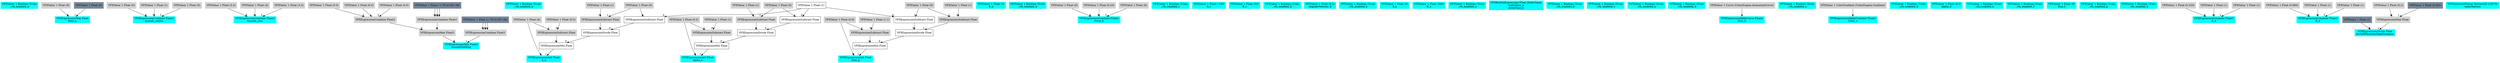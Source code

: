 digraph G {
node0 [shape="box" color="cyan" style="filled" label="VFXValue`1 Boolean (True)
_vfx_enabled_a"]
node1 [shape="box" color="cyan" style="filled" label="VFXExpressionMax Float
Rate_a"]
node2 [shape="box" color="lightgray" style="filled" label="VFXValue`1 Float (9)"]
node3 [shape="box" color="lightslategray" style="filled" label="VFXValue`1 Float (0)"]
node4 [shape="box" color="cyan" style="filled" label="VFXExpressionCombine Float3
bounds_center"]
node5 [shape="box" color="lightgray" style="filled" label="VFXValue`1 Float (0)"]
node6 [shape="box" color="lightgray" style="filled" label="VFXValue`1 Float (1)"]
node7 [shape="box" color="lightgray" style="filled" label="VFXValue`1 Float (0)"]
node8 [shape="box" color="cyan" style="filled" label="VFXExpressionCombine Float3
bounds_size"]
node9 [shape="box" color="lightgray" style="filled" label="VFXValue`1 Float (3.5)"]
node10 [shape="box" color="lightgray" style="filled" label="VFXValue`1 Float (4)"]
node11 [shape="box" color="lightgray" style="filled" label="VFXValue`1 Float (3.5)"]
node12 [shape="box" color="cyan" style="filled" label="VFXExpressionMin Float3
boundsPadding"]
node13 [shape="box" color="lightgray" style="filled" label="VFXExpressionMax Float3"]
node14 [shape="box" color="lightgray" style="filled" label="VFXExpressionCombine Float3"]
node15 [shape="box" color="lightgray" style="filled" label="VFXValue`1 Float (0.5)"]
node16 [shape="box" color="lightgray" style="filled" label="VFXValue`1 Float (0.5)"]
node17 [shape="box" color="lightgray" style="filled" label="VFXValue`1 Float (0.5)"]
node18 [shape="box" color="lightgray" style="filled" label="VFXExpressionCombine Float3"]
node19 [shape="box" color="lightslategray" style="filled" label="VFXValue`1 Float (-1.701412E+38)"]
node20 [shape="box" color="lightgray" style="filled" label="VFXExpressionCombine Float3"]
node21 [shape="box" color="lightslategray" style="filled" label="VFXValue`1 Float (1.701412E+38)"]
node22 [shape="box" color="cyan" style="filled" label="VFXValue`1 Boolean (True)
_vfx_enabled_a"]
node23 [shape="box" color="cyan" style="filled" label="VFXExpressionAdd Float
A_a"]
node24 [shape="box" color="lightgray" style="filled" label="VFXValue`1 Float (4)"]
node25 [shape="box" label="VFXExpressionMul Float"]
node26 [shape="box" label="VFXExpressionDivide Float"]
node27 [shape="box" label="VFXExpressionSubtract Float"]
node28 [shape="box" label="VFXValue`1 Float (1)"]
node29 [shape="box" color="lightgray" style="filled" label="VFXValue`1 Float (0)"]
node30 [shape="box" color="lightgray" style="filled" label="VFXExpressionSubtract Float"]
node31 [shape="box" color="lightgray" style="filled" label="VFXValue`1 Float (1)"]
node32 [shape="box" color="lightgray" style="filled" label="VFXExpressionSubtract Float"]
node33 [shape="box" color="lightgray" style="filled" label="VFXValue`1 Float (0.5)"]
node34 [shape="box" color="cyan" style="filled" label="VFXValue`1 Float (3)
B_a"]
node35 [shape="box" color="cyan" style="filled" label="VFXValue`1 Boolean (True)
_vfx_enabled_b"]
node36 [shape="box" color="cyan" style="filled" label="VFXExpressionCombine Float3
Pivot_b"]
node37 [shape="box" color="lightgray" style="filled" label="VFXValue`1 Float (0)"]
node38 [shape="box" color="lightgray" style="filled" label="VFXValue`1 Float (0.25)"]
node39 [shape="box" color="lightgray" style="filled" label="VFXValue`1 Float (0)"]
node40 [shape="box" color="cyan" style="filled" label="VFXValue`1 Boolean (True)
_vfx_enabled_c"]
node41 [shape="box" color="cyan" style="filled" label="VFXValue`1 Float (-100)
A_c"]
node42 [shape="box" color="cyan" style="filled" label="VFXValue`1 Float (50)
B_c"]
node43 [shape="box" color="cyan" style="filled" label="VFXValue`1 Boolean (True)
_vfx_enabled_d"]
node44 [shape="box" color="cyan" style="filled" label="VFXValue`1 Float (0.2)
AngularVelocity_d"]
node45 [shape="box" color="cyan" style="filled" label="VFXValue`1 Boolean (True)
_vfx_enabled_e"]
node46 [shape="box" color="cyan" style="filled" label="VFXValue`1 Float (0)
A_e"]
node47 [shape="box" color="cyan" style="filled" label="VFXValue`1 Float (360)
B_e"]
node48 [shape="box" color="cyan" style="filled" label="VFXValue`1 Boolean (True)
_vfx_enabled_a"]
node49 [shape="box" color="cyan" style="filled" label="VFXBuiltInExpression Float (DeltaTime)
deltaTime_a
deltaTime_b"]
node50 [shape="box" color="cyan" style="filled" label="VFXValue`1 Boolean (True)
_vfx_enabled_b"]
node51 [shape="box" color="cyan" style="filled" label="VFXValue`1 Boolean (True)
_vfx_enabled_c"]
node52 [shape="box" color="cyan" style="filled" label="VFXValue`1 Boolean (True)
_vfx_enabled_a"]
node53 [shape="box" color="cyan" style="filled" label="VFXValue`1 Boolean (True)
_vfx_enabled_b"]
node54 [shape="box" color="cyan" style="filled" label="VFXExpressionBakeCurve Float4
Size_b"]
node55 [shape="box" color="lightgray" style="filled" label="VFXValue`1 Curve (UnityEngine.AnimationCurve)"]
node56 [shape="box" color="cyan" style="filled" label="VFXValue`1 Boolean (True)
_vfx_enabled_c"]
node57 [shape="box" color="cyan" style="filled" label="VFXExpressionBakeGradient Float3
Color_c"]
node58 [shape="box" color="lightgray" style="filled" label="VFXValue`1 ColorGradient (UnityEngine.Gradient)"]
node59 [shape="box" color="cyan" style="filled" label="VFXValue`1 Boolean (True)
_vfx_enabled_d"]
node60 [shape="box" color="cyan" style="filled" label="VFXValue`1 Float (0.5)
Alpha_d"]
node61 [shape="box" color="cyan" style="filled" label="VFXValue`1 Boolean (True)
_vfx_enabled_e"]
node62 [shape="box" color="cyan" style="filled" label="VFXExpressionAdd Float
Alpha_e"]
node63 [shape="box" color="lightgray" style="filled" label="VFXValue`1 Float (0.2)"]
node64 [shape="box" label="VFXExpressionMul Float"]
node65 [shape="box" label="VFXExpressionDivide Float"]
node66 [shape="box" label="VFXExpressionSubtract Float"]
node67 [shape="box" color="lightgray" style="filled" label="VFXValue`1 Float (0)"]
node68 [shape="box" color="lightgray" style="filled" label="VFXExpressionSubtract Float"]
node69 [shape="box" color="lightgray" style="filled" label="VFXValue`1 Float (1)"]
node70 [shape="box" color="lightgray" style="filled" label="VFXExpressionSubtract Float"]
node71 [shape="box" color="lightgray" style="filled" label="VFXValue`1 Float (1)"]
node72 [shape="box" color="cyan" style="filled" label="VFXValue`1 Boolean (True)
_vfx_enabled_f"]
node73 [shape="box" color="cyan" style="filled" label="VFXValue`1 Float (8)
Size_f"]
node74 [shape="box" color="cyan" style="filled" label="VFXValue`1 Boolean (True)
_vfx_enabled_g"]
node75 [shape="box" color="cyan" style="filled" label="VFXExpressionAdd Float
Size_g"]
node76 [shape="box" color="lightgray" style="filled" label="VFXValue`1 Float (0.9)"]
node77 [shape="box" label="VFXExpressionMul Float"]
node78 [shape="box" label="VFXExpressionDivide Float"]
node79 [shape="box" label="VFXExpressionSubtract Float"]
node80 [shape="box" color="lightgray" style="filled" label="VFXValue`1 Float (0)"]
node81 [shape="box" color="lightgray" style="filled" label="VFXExpressionSubtract Float"]
node82 [shape="box" color="lightgray" style="filled" label="VFXValue`1 Float (1)"]
node83 [shape="box" color="lightgray" style="filled" label="VFXExpressionSubtract Float"]
node84 [shape="box" color="lightgray" style="filled" label="VFXValue`1 Float (1.1)"]
node85 [shape="box" color="cyan" style="filled" label="VFXValue`1 Boolean (True)
_vfx_enabled_h"]
node86 [shape="box" color="cyan" style="filled" label="VFXExpressionCombine Float3
A_h"]
node87 [shape="box" color="lightgray" style="filled" label="VFXValue`1 Float (0.333)"]
node88 [shape="box" color="lightgray" style="filled" label="VFXValue`1 Float (1)"]
node89 [shape="box" color="lightgray" style="filled" label="VFXValue`1 Float (1)"]
node90 [shape="box" color="cyan" style="filled" label="VFXExpressionCombine Float3
B_h"]
node91 [shape="box" color="lightgray" style="filled" label="VFXValue`1 Float (0.666)"]
node92 [shape="box" color="lightgray" style="filled" label="VFXValue`1 Float (1)"]
node93 [shape="box" color="lightgray" style="filled" label="VFXValue`1 Float (1)"]
node94 [shape="box" color="cyan" style="filled" label="VFXExpressionDivide Float
invSoftParticlesFadeDistance"]
node95 [shape="box" color="lightslategray" style="filled" label="VFXValue`1 Float (1)"]
node96 [shape="box" color="lightgray" style="filled" label="VFXExpressionMax Float"]
node97 [shape="box" color="lightgray" style="filled" label="VFXValue`1 Float (0.2)"]
node98 [shape="box" color="lightslategray" style="filled" label="VFXValue`1 Float (0.001)"]
node99 [shape="box" color="cyan" style="filled" label="VFXTexture2DValue Texture2D (53076)
mainTexture"]
node2 -> node1 [headlabel="0"]
node3 -> node1 [headlabel="1"]
node5 -> node4 [headlabel="0"]
node6 -> node4 [headlabel="1"]
node7 -> node4 [headlabel="2"]
node9 -> node8 [headlabel="0"]
node10 -> node8 [headlabel="1"]
node11 -> node8 [headlabel="2"]
node13 -> node12 [headlabel="0"]
node20 -> node12 [headlabel="1"]
node14 -> node13 [headlabel="0"]
node18 -> node13 [headlabel="1"]
node15 -> node14 [headlabel="0"]
node16 -> node14 [headlabel="1"]
node17 -> node14 [headlabel="2"]
node19 -> node18 [headlabel="0"]
node19 -> node18 [headlabel="1"]
node19 -> node18 [headlabel="2"]
node21 -> node20 [headlabel="0"]
node21 -> node20 [headlabel="1"]
node21 -> node20 [headlabel="2"]
node24 -> node23 [headlabel="0"]
node25 -> node23 [headlabel="1"]
node26 -> node25 [headlabel="0"]
node32 -> node25 [headlabel="1"]
node27 -> node26 [headlabel="0"]
node30 -> node26 [headlabel="1"]
node28 -> node27 [headlabel="0"]
node29 -> node27 [headlabel="1"]
node31 -> node30 [headlabel="0"]
node29 -> node30 [headlabel="1"]
node33 -> node32 [headlabel="0"]
node24 -> node32 [headlabel="1"]
node37 -> node36 [headlabel="0"]
node38 -> node36 [headlabel="1"]
node39 -> node36 [headlabel="2"]
node55 -> node54 
node58 -> node57 
node63 -> node62 [headlabel="0"]
node64 -> node62 [headlabel="1"]
node65 -> node64 [headlabel="0"]
node70 -> node64 [headlabel="1"]
node66 -> node65 [headlabel="0"]
node68 -> node65 [headlabel="1"]
node28 -> node66 [headlabel="0"]
node67 -> node66 [headlabel="1"]
node69 -> node68 [headlabel="0"]
node67 -> node68 [headlabel="1"]
node71 -> node70 [headlabel="0"]
node63 -> node70 [headlabel="1"]
node76 -> node75 [headlabel="0"]
node77 -> node75 [headlabel="1"]
node78 -> node77 [headlabel="0"]
node83 -> node77 [headlabel="1"]
node79 -> node78 [headlabel="0"]
node81 -> node78 [headlabel="1"]
node28 -> node79 [headlabel="0"]
node80 -> node79 [headlabel="1"]
node82 -> node81 [headlabel="0"]
node80 -> node81 [headlabel="1"]
node84 -> node83 [headlabel="0"]
node76 -> node83 [headlabel="1"]
node87 -> node86 [headlabel="0"]
node88 -> node86 [headlabel="1"]
node89 -> node86 [headlabel="2"]
node91 -> node90 [headlabel="0"]
node92 -> node90 [headlabel="1"]
node93 -> node90 [headlabel="2"]
node95 -> node94 [headlabel="0"]
node96 -> node94 [headlabel="1"]
node97 -> node96 [headlabel="0"]
node98 -> node96 [headlabel="1"]
}
